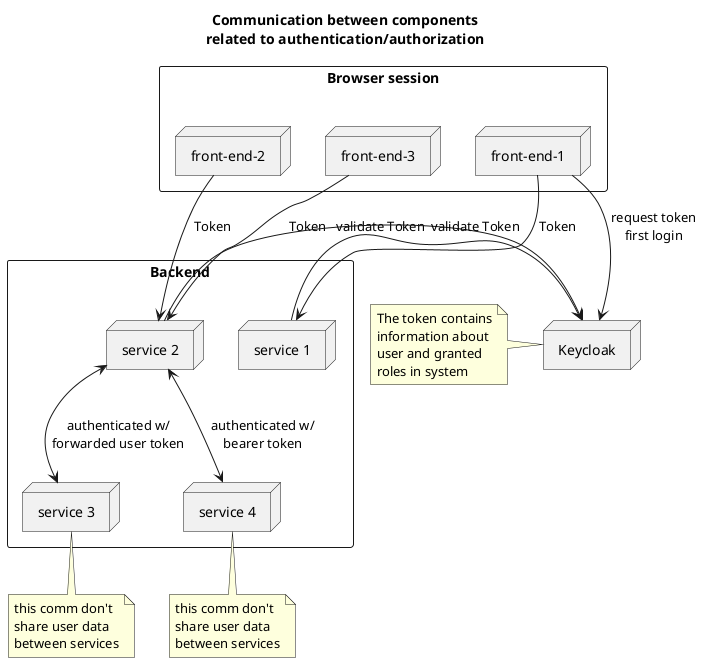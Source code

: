 @startuml
title: Communication between components\nrelated to authentication/authorization
rectangle "Browser session" {
node "front-end-1" as f1
node "front-end-2" as f2
node "front-end-3" as f3
}

rectangle "Backend" {
    node "service 1" as s1
    node "service 2" as s2

    node "service 3" as s3
    node "service 4" as s4
}
node Keycloak

f1 --> Keycloak: request token\nfirst login

f1 -> s1: Token
f2 -> s2: Token
f3 -> s2: Token

s2 <--> s4: authenticated w/\nbearer token
s2 <--> s3: authenticated w/\nforwarded user token

Keycloak <- s1: validate Token
Keycloak <- s2: validate Token

note bottom of s4
this comm don't
share user data
between services
end note

note bottom of s3
this comm don't
share user data
between services
end note

note left of Keycloak
The token contains
information about
user and granted
roles in system
end note

@enduml